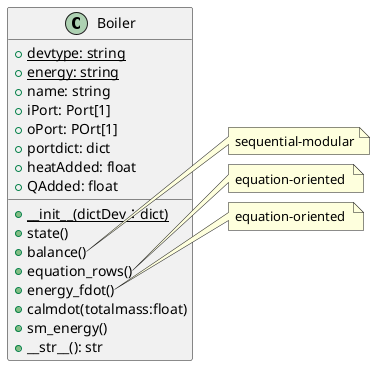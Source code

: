 @startuml
class Boiler{
    + {static} devtype: string 
    + {static} energy: string
    + name: string 
    + iPort: Port[1]
    + oPort: POrt[1]
    + portdict: dict
    + heatAdded: float  
    + QAdded: float 
    + {static} __init__(dictDev：dict)
    + state()
    + balance()
    + equation_rows()
    + energy_fdot()
    + calmdot(totalmass:float)
    + sm_energy()
    +__str__(): str
}
note right of Boiler::balance
    sequential-modular
end note
note right of Boiler::equation_rows
    equation-oriented 
end note
note right of Boiler::energy_fdot
    equation-oriented 
end note
@enduml